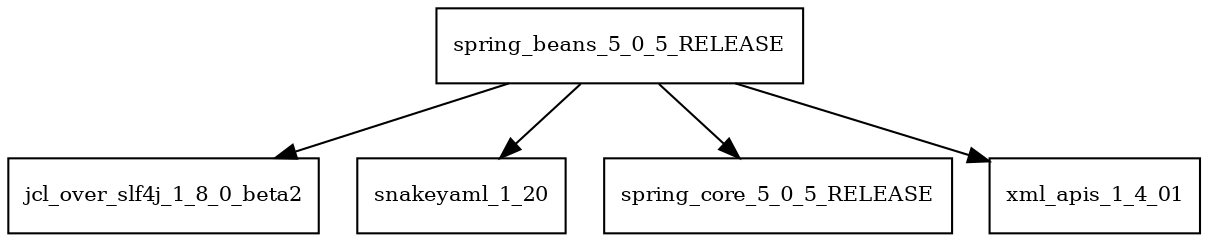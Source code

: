 digraph spring_beans_5_0_5_RELEASE_dependencies {
  node [shape = box, fontsize=10.0];
  spring_beans_5_0_5_RELEASE -> jcl_over_slf4j_1_8_0_beta2;
  spring_beans_5_0_5_RELEASE -> snakeyaml_1_20;
  spring_beans_5_0_5_RELEASE -> spring_core_5_0_5_RELEASE;
  spring_beans_5_0_5_RELEASE -> xml_apis_1_4_01;
}
